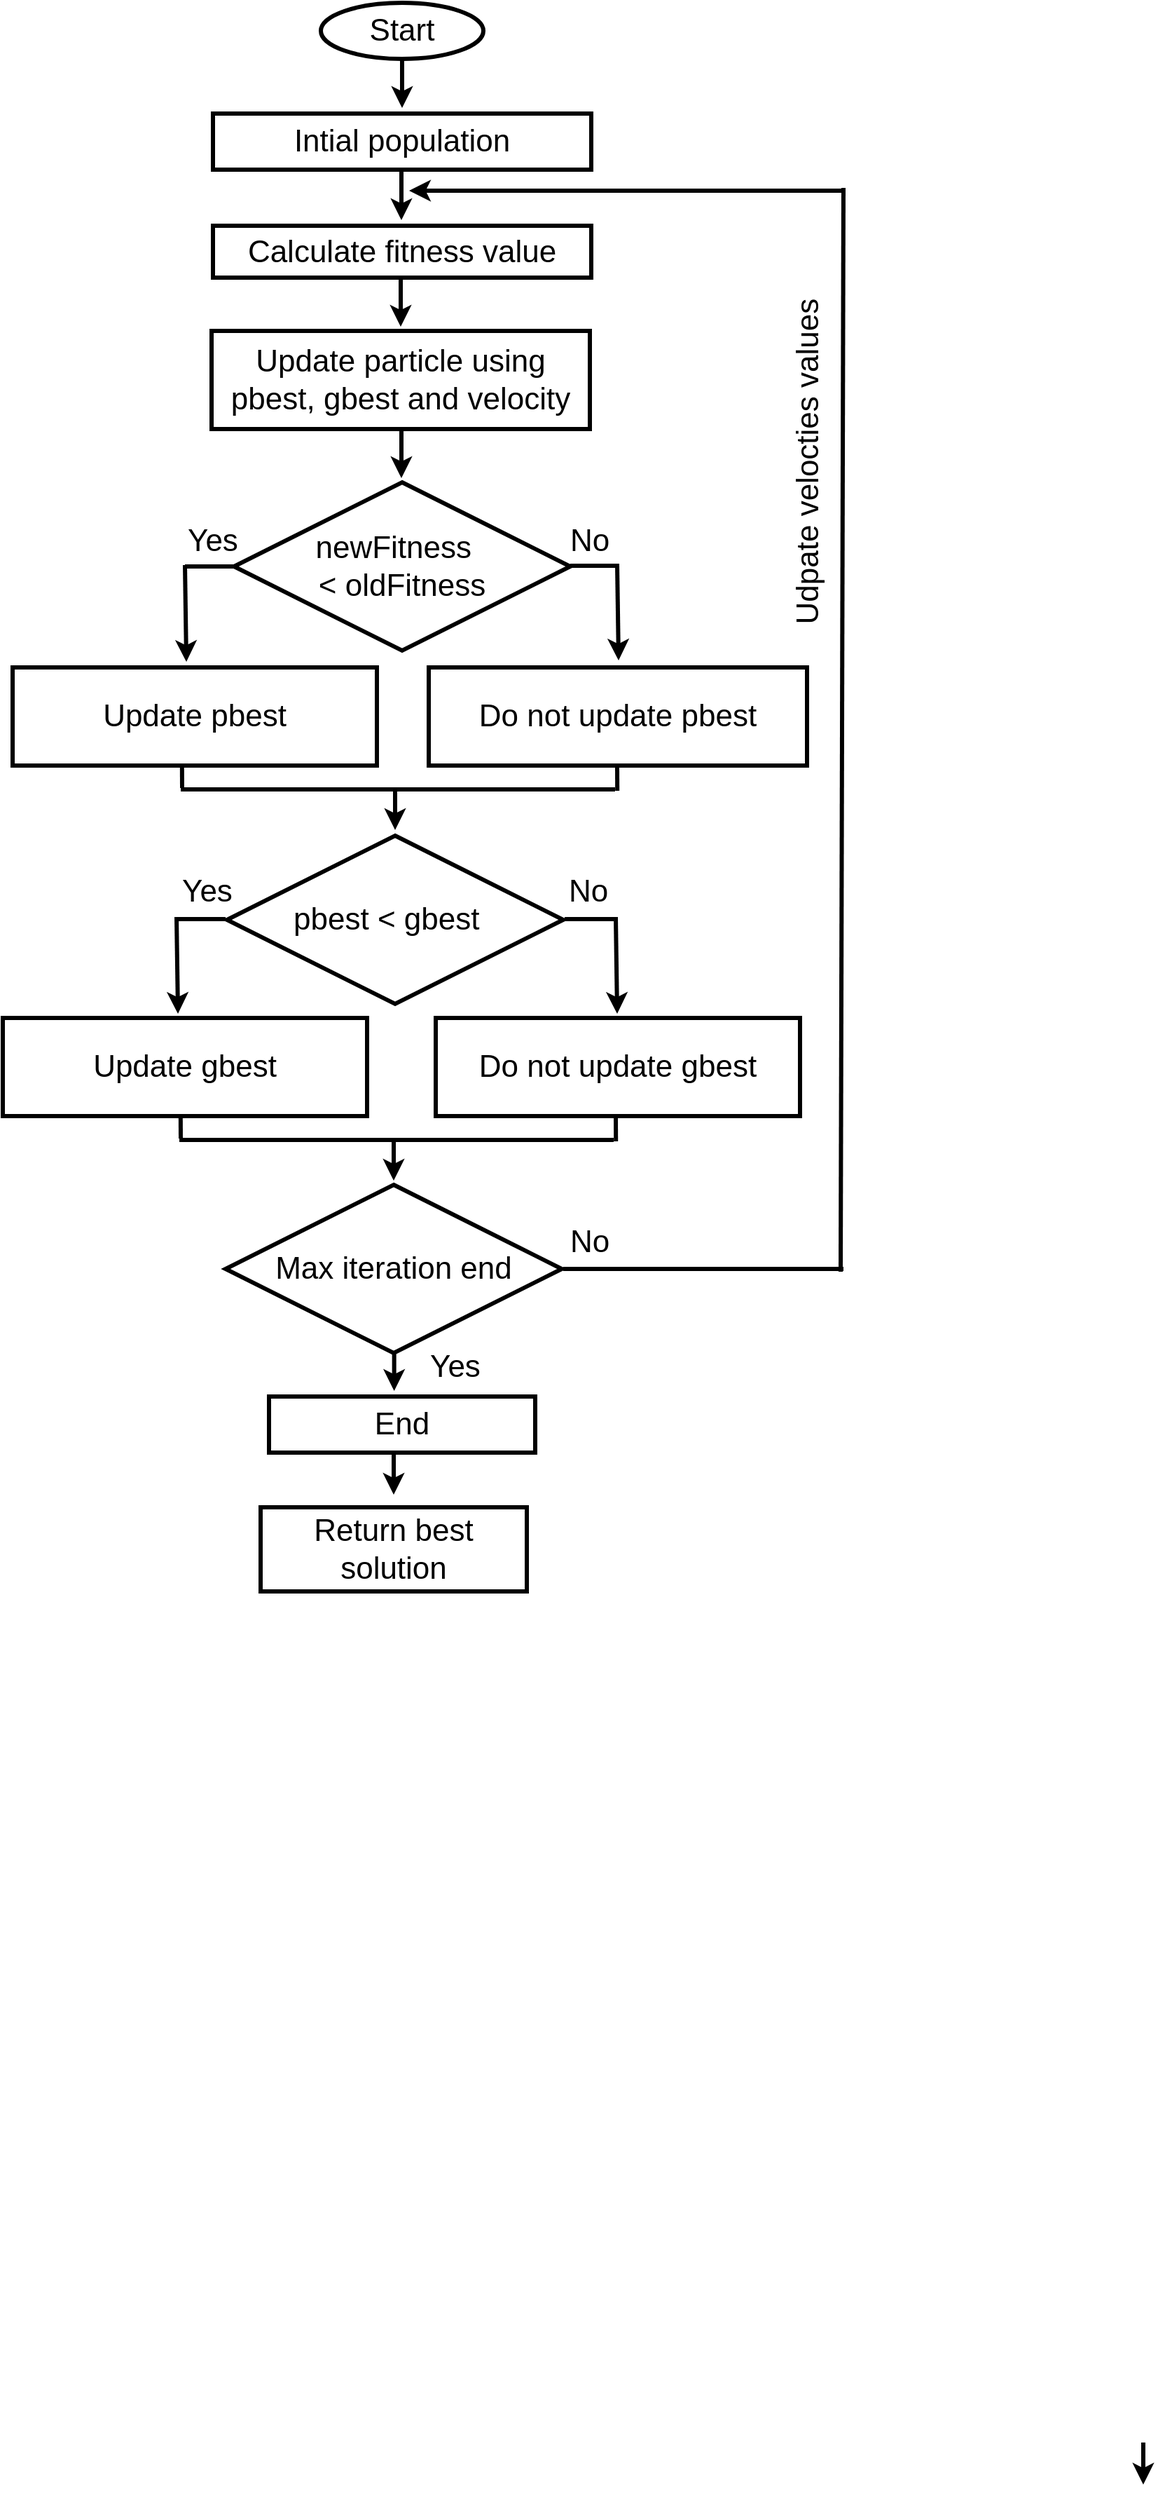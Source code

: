<mxfile version="13.9.7" type="github">
  <diagram id="FKgOVd6op9hLZ679U8hH" name="Page-1">
    <mxGraphModel dx="1157" dy="1693" grid="1" gridSize="10" guides="1" tooltips="1" connect="1" arrows="1" fold="1" page="1" pageScale="1" pageWidth="827" pageHeight="1169" math="0" shadow="0">
      <root>
        <mxCell id="0" />
        <mxCell id="1" parent="0" />
        <mxCell id="yrOu8FVgPzleTjh1yl-w-61" value="" style="group" vertex="1" connectable="0" parent="1">
          <mxGeometry x="7" y="-1160" width="814" height="1770.01" as="geometry" />
        </mxCell>
        <mxCell id="yrOu8FVgPzleTjh1yl-w-39" value="" style="endArrow=classic;html=1;strokeWidth=3;fontSize=22;entryX=0.5;entryY=0;entryDx=0;entryDy=0;" edge="1" parent="yrOu8FVgPzleTjh1yl-w-61">
          <mxGeometry x="-139.67" y="353" width="50" height="50" as="geometry">
            <mxPoint x="279.33" y="960" as="sourcePoint" />
            <mxPoint x="279.33" y="990" as="targetPoint" />
          </mxGeometry>
        </mxCell>
        <mxCell id="yrOu8FVgPzleTjh1yl-w-48" value="" style="endArrow=classic;html=1;strokeWidth=3;fontSize=22;" edge="1" parent="yrOu8FVgPzleTjh1yl-w-61">
          <mxGeometry width="50" height="50" as="geometry">
            <mxPoint x="279" y="1031" as="sourcePoint" />
            <mxPoint x="279" y="1064" as="targetPoint" />
          </mxGeometry>
        </mxCell>
        <mxCell id="yrOu8FVgPzleTjh1yl-w-14" value="" style="endArrow=classic;html=1;fontSize=22;exitX=0.5;exitY=1;exitDx=0;exitDy=0;entryX=0.5;entryY=0;entryDx=0;entryDy=0;strokeWidth=3;" edge="1" parent="yrOu8FVgPzleTjh1yl-w-61">
          <mxGeometry width="50" height="50" as="geometry">
            <mxPoint x="285" y="36" as="sourcePoint" />
            <mxPoint x="285" y="75" as="targetPoint" />
          </mxGeometry>
        </mxCell>
        <mxCell id="yrOu8FVgPzleTjh1yl-w-1" value="Start" style="ellipse;whiteSpace=wrap;html=1;fontSize=22;strokeWidth=3;" vertex="1" parent="yrOu8FVgPzleTjh1yl-w-61">
          <mxGeometry x="227" width="116" height="40" as="geometry" />
        </mxCell>
        <mxCell id="yrOu8FVgPzleTjh1yl-w-2" value="Intial population" style="rounded=0;whiteSpace=wrap;html=1;fontSize=22;strokeWidth=3;" vertex="1" parent="yrOu8FVgPzleTjh1yl-w-61">
          <mxGeometry x="150" y="79" width="270" height="40" as="geometry" />
        </mxCell>
        <mxCell id="yrOu8FVgPzleTjh1yl-w-3" value="Calculate fitness value" style="rounded=0;whiteSpace=wrap;html=1;fontSize=22;strokeWidth=3;" vertex="1" parent="yrOu8FVgPzleTjh1yl-w-61">
          <mxGeometry x="150" y="159" width="270" height="37" as="geometry" />
        </mxCell>
        <mxCell id="yrOu8FVgPzleTjh1yl-w-4" value="Update particle using pbest, gbest and velocity" style="rounded=0;whiteSpace=wrap;html=1;fontSize=22;strokeWidth=3;" vertex="1" parent="yrOu8FVgPzleTjh1yl-w-61">
          <mxGeometry x="149" y="234" width="270" height="70" as="geometry" />
        </mxCell>
        <mxCell id="yrOu8FVgPzleTjh1yl-w-5" value="newFitness&amp;nbsp;&amp;nbsp;&lt;br&gt;&amp;lt; oldFitness" style="rhombus;whiteSpace=wrap;html=1;fontSize=22;strokeWidth=3;" vertex="1" parent="yrOu8FVgPzleTjh1yl-w-61">
          <mxGeometry x="165" y="342" width="240" height="120" as="geometry" />
        </mxCell>
        <mxCell id="yrOu8FVgPzleTjh1yl-w-6" value="Update pbest" style="rounded=0;whiteSpace=wrap;html=1;fontSize=22;strokeWidth=3;" vertex="1" parent="yrOu8FVgPzleTjh1yl-w-61">
          <mxGeometry x="7" y="474" width="260" height="70" as="geometry" />
        </mxCell>
        <mxCell id="yrOu8FVgPzleTjh1yl-w-7" value="Do not update pbest" style="rounded=0;whiteSpace=wrap;html=1;fontSize=22;strokeWidth=3;" vertex="1" parent="yrOu8FVgPzleTjh1yl-w-61">
          <mxGeometry x="304" y="474" width="270" height="70" as="geometry" />
        </mxCell>
        <mxCell id="yrOu8FVgPzleTjh1yl-w-8" value="pbest &amp;lt; gbest&amp;nbsp;&amp;nbsp;&lt;br&gt;" style="rhombus;whiteSpace=wrap;html=1;fontSize=22;strokeWidth=3;" vertex="1" parent="yrOu8FVgPzleTjh1yl-w-61">
          <mxGeometry x="160" y="594" width="240" height="120" as="geometry" />
        </mxCell>
        <mxCell id="yrOu8FVgPzleTjh1yl-w-9" value="Update gbest" style="rounded=0;whiteSpace=wrap;html=1;fontSize=22;strokeWidth=3;" vertex="1" parent="yrOu8FVgPzleTjh1yl-w-61">
          <mxGeometry y="724" width="260" height="70" as="geometry" />
        </mxCell>
        <mxCell id="yrOu8FVgPzleTjh1yl-w-10" value="Do not update gbest" style="rounded=0;whiteSpace=wrap;html=1;fontSize=22;strokeWidth=3;" vertex="1" parent="yrOu8FVgPzleTjh1yl-w-61">
          <mxGeometry x="309" y="724" width="260" height="70" as="geometry" />
        </mxCell>
        <mxCell id="yrOu8FVgPzleTjh1yl-w-11" value="Max iteration end" style="rhombus;whiteSpace=wrap;html=1;fontSize=22;strokeWidth=3;" vertex="1" parent="yrOu8FVgPzleTjh1yl-w-61">
          <mxGeometry x="159" y="843" width="240" height="120" as="geometry" />
        </mxCell>
        <mxCell id="yrOu8FVgPzleTjh1yl-w-12" value="End" style="rounded=0;whiteSpace=wrap;html=1;fontSize=22;strokeWidth=3;" vertex="1" parent="yrOu8FVgPzleTjh1yl-w-61">
          <mxGeometry x="190" y="994" width="190" height="40" as="geometry" />
        </mxCell>
        <mxCell id="yrOu8FVgPzleTjh1yl-w-13" value="Return best solution" style="rounded=0;whiteSpace=wrap;html=1;fontSize=22;strokeWidth=3;" vertex="1" parent="yrOu8FVgPzleTjh1yl-w-61">
          <mxGeometry x="184" y="1073" width="190" height="60" as="geometry" />
        </mxCell>
        <mxCell id="yrOu8FVgPzleTjh1yl-w-15" value="" style="endArrow=classic;html=1;fontSize=22;exitX=0.5;exitY=1;exitDx=0;exitDy=0;entryX=0.5;entryY=0;entryDx=0;entryDy=0;strokeWidth=3;" edge="1" parent="yrOu8FVgPzleTjh1yl-w-61">
          <mxGeometry width="50" height="50" as="geometry">
            <mxPoint x="284.5" y="120" as="sourcePoint" />
            <mxPoint x="284.5" y="155" as="targetPoint" />
          </mxGeometry>
        </mxCell>
        <mxCell id="yrOu8FVgPzleTjh1yl-w-16" value="" style="endArrow=classic;html=1;fontSize=22;exitX=0.5;exitY=1;exitDx=0;exitDy=0;entryX=0.5;entryY=0;entryDx=0;entryDy=0;strokeWidth=3;" edge="1" parent="yrOu8FVgPzleTjh1yl-w-61">
          <mxGeometry width="50" height="50" as="geometry">
            <mxPoint x="284" y="196" as="sourcePoint" />
            <mxPoint x="284" y="231" as="targetPoint" />
          </mxGeometry>
        </mxCell>
        <mxCell id="yrOu8FVgPzleTjh1yl-w-17" value="" style="endArrow=classic;html=1;fontSize=22;exitX=0.5;exitY=1;exitDx=0;exitDy=0;entryX=0.5;entryY=0;entryDx=0;entryDy=0;strokeWidth=3;" edge="1" parent="yrOu8FVgPzleTjh1yl-w-61">
          <mxGeometry width="50" height="50" as="geometry">
            <mxPoint x="284.5" y="304" as="sourcePoint" />
            <mxPoint x="284.5" y="339" as="targetPoint" />
          </mxGeometry>
        </mxCell>
        <mxCell id="yrOu8FVgPzleTjh1yl-w-18" value="" style="endArrow=none;html=1;strokeWidth=3;fontSize=22;" edge="1" parent="yrOu8FVgPzleTjh1yl-w-61">
          <mxGeometry width="50" height="50" as="geometry">
            <mxPoint x="130" y="402" as="sourcePoint" />
            <mxPoint x="165" y="402" as="targetPoint" />
          </mxGeometry>
        </mxCell>
        <mxCell id="yrOu8FVgPzleTjh1yl-w-19" value="" style="endArrow=classic;html=1;strokeWidth=3;fontSize=22;entryX=0.477;entryY=-0.014;entryDx=0;entryDy=0;entryPerimeter=0;" edge="1" parent="yrOu8FVgPzleTjh1yl-w-61">
          <mxGeometry width="50" height="50" as="geometry">
            <mxPoint x="130" y="401" as="sourcePoint" />
            <mxPoint x="131.02" y="470.02" as="targetPoint" />
          </mxGeometry>
        </mxCell>
        <mxCell id="yrOu8FVgPzleTjh1yl-w-20" value="" style="endArrow=none;html=1;strokeWidth=3;fontSize=22;" edge="1" parent="yrOu8FVgPzleTjh1yl-w-61">
          <mxGeometry width="50" height="50" as="geometry">
            <mxPoint x="405" y="401.5" as="sourcePoint" />
            <mxPoint x="440" y="401.5" as="targetPoint" />
          </mxGeometry>
        </mxCell>
        <mxCell id="yrOu8FVgPzleTjh1yl-w-21" value="" style="endArrow=classic;html=1;strokeWidth=3;fontSize=22;entryX=0.477;entryY=-0.014;entryDx=0;entryDy=0;entryPerimeter=0;" edge="1" parent="yrOu8FVgPzleTjh1yl-w-61">
          <mxGeometry width="50" height="50" as="geometry">
            <mxPoint x="438.49" y="400" as="sourcePoint" />
            <mxPoint x="439.51" y="469.02" as="targetPoint" />
          </mxGeometry>
        </mxCell>
        <mxCell id="yrOu8FVgPzleTjh1yl-w-27" value="" style="endArrow=none;html=1;strokeWidth=3;fontSize=22;" edge="1" parent="yrOu8FVgPzleTjh1yl-w-61">
          <mxGeometry width="50" height="50" as="geometry">
            <mxPoint x="124" y="653.5" as="sourcePoint" />
            <mxPoint x="159" y="653.5" as="targetPoint" />
          </mxGeometry>
        </mxCell>
        <mxCell id="yrOu8FVgPzleTjh1yl-w-28" value="" style="endArrow=none;html=1;strokeWidth=3;fontSize=22;" edge="1" parent="yrOu8FVgPzleTjh1yl-w-61">
          <mxGeometry width="50" height="50" as="geometry">
            <mxPoint x="401" y="653.5" as="sourcePoint" />
            <mxPoint x="436" y="653.5" as="targetPoint" />
          </mxGeometry>
        </mxCell>
        <mxCell id="yrOu8FVgPzleTjh1yl-w-29" value="" style="endArrow=classic;html=1;strokeWidth=3;fontSize=22;entryX=0.477;entryY=-0.014;entryDx=0;entryDy=0;entryPerimeter=0;" edge="1" parent="yrOu8FVgPzleTjh1yl-w-61">
          <mxGeometry width="50" height="50" as="geometry">
            <mxPoint x="124" y="652" as="sourcePoint" />
            <mxPoint x="125.02" y="721.02" as="targetPoint" />
          </mxGeometry>
        </mxCell>
        <mxCell id="yrOu8FVgPzleTjh1yl-w-30" value="" style="endArrow=classic;html=1;strokeWidth=3;fontSize=22;entryX=0.477;entryY=-0.014;entryDx=0;entryDy=0;entryPerimeter=0;" edge="1" parent="yrOu8FVgPzleTjh1yl-w-61">
          <mxGeometry width="50" height="50" as="geometry">
            <mxPoint x="437.49" y="652" as="sourcePoint" />
            <mxPoint x="438.51" y="721.02" as="targetPoint" />
          </mxGeometry>
        </mxCell>
        <mxCell id="yrOu8FVgPzleTjh1yl-w-32" value="" style="group" vertex="1" connectable="0" parent="yrOu8FVgPzleTjh1yl-w-61">
          <mxGeometry x="126" y="793.01" width="311.6" height="46.99" as="geometry" />
        </mxCell>
        <mxCell id="yrOu8FVgPzleTjh1yl-w-33" value="" style="endArrow=none;html=1;strokeWidth=3;fontSize=22;" edge="1" parent="yrOu8FVgPzleTjh1yl-w-32">
          <mxGeometry width="50" height="50" relative="1" as="geometry">
            <mxPoint y="17.99" as="sourcePoint" />
            <mxPoint x="310" y="17.99" as="targetPoint" />
          </mxGeometry>
        </mxCell>
        <mxCell id="yrOu8FVgPzleTjh1yl-w-34" value="" style="endArrow=none;html=1;strokeWidth=3;fontSize=22;entryX=0.465;entryY=1.043;entryDx=0;entryDy=0;entryPerimeter=0;" edge="1" parent="yrOu8FVgPzleTjh1yl-w-32">
          <mxGeometry width="50" height="50" relative="1" as="geometry">
            <mxPoint x="1" y="16.99" as="sourcePoint" />
            <mxPoint x="0.9" as="targetPoint" />
          </mxGeometry>
        </mxCell>
        <mxCell id="yrOu8FVgPzleTjh1yl-w-35" value="" style="endArrow=none;html=1;strokeWidth=3;fontSize=22;entryX=0.465;entryY=1.043;entryDx=0;entryDy=0;entryPerimeter=0;" edge="1" parent="yrOu8FVgPzleTjh1yl-w-32">
          <mxGeometry width="50" height="50" relative="1" as="geometry">
            <mxPoint x="311.6" y="18.98" as="sourcePoint" />
            <mxPoint x="311.5" y="1.99" as="targetPoint" />
          </mxGeometry>
        </mxCell>
        <mxCell id="yrOu8FVgPzleTjh1yl-w-36" value="" style="endArrow=classic;html=1;strokeWidth=3;fontSize=22;entryX=0.5;entryY=0;entryDx=0;entryDy=0;" edge="1" parent="yrOu8FVgPzleTjh1yl-w-32">
          <mxGeometry width="50" height="50" relative="1" as="geometry">
            <mxPoint x="153" y="16.99" as="sourcePoint" />
            <mxPoint x="153" y="46.99" as="targetPoint" />
          </mxGeometry>
        </mxCell>
        <mxCell id="yrOu8FVgPzleTjh1yl-w-22" value="" style="endArrow=none;html=1;strokeWidth=3;fontSize=22;" edge="1" parent="yrOu8FVgPzleTjh1yl-w-61">
          <mxGeometry x="127" y="543" width="50" height="50" as="geometry">
            <mxPoint x="127" y="560.99" as="sourcePoint" />
            <mxPoint x="437" y="560.99" as="targetPoint" />
          </mxGeometry>
        </mxCell>
        <mxCell id="yrOu8FVgPzleTjh1yl-w-24" value="" style="endArrow=none;html=1;strokeWidth=3;fontSize=22;entryX=0.465;entryY=1.043;entryDx=0;entryDy=0;entryPerimeter=0;" edge="1" parent="yrOu8FVgPzleTjh1yl-w-61">
          <mxGeometry x="127" y="543" width="50" height="50" as="geometry">
            <mxPoint x="128" y="559.99" as="sourcePoint" />
            <mxPoint x="127.9" y="543" as="targetPoint" />
          </mxGeometry>
        </mxCell>
        <mxCell id="yrOu8FVgPzleTjh1yl-w-25" value="" style="endArrow=none;html=1;strokeWidth=3;fontSize=22;entryX=0.465;entryY=1.043;entryDx=0;entryDy=0;entryPerimeter=0;" edge="1" parent="yrOu8FVgPzleTjh1yl-w-61">
          <mxGeometry x="127" y="543" width="50" height="50" as="geometry">
            <mxPoint x="438.6" y="561.98" as="sourcePoint" />
            <mxPoint x="438.5" y="544.99" as="targetPoint" />
          </mxGeometry>
        </mxCell>
        <mxCell id="yrOu8FVgPzleTjh1yl-w-26" value="" style="endArrow=classic;html=1;strokeWidth=3;fontSize=22;entryX=0.5;entryY=0;entryDx=0;entryDy=0;" edge="1" parent="yrOu8FVgPzleTjh1yl-w-61">
          <mxGeometry x="127" y="543" width="50" height="50" as="geometry">
            <mxPoint x="280" y="559.99" as="sourcePoint" />
            <mxPoint x="280" y="589.99" as="targetPoint" />
          </mxGeometry>
        </mxCell>
        <mxCell id="yrOu8FVgPzleTjh1yl-w-47" value="" style="endArrow=classic;html=1;strokeWidth=3;fontSize=22;entryX=0.5;entryY=0;entryDx=0;entryDy=0;" edge="1" parent="yrOu8FVgPzleTjh1yl-w-61">
          <mxGeometry x="127" y="543" width="50" height="50" as="geometry">
            <mxPoint x="814" y="1740.01" as="sourcePoint" />
            <mxPoint x="814" y="1770.01" as="targetPoint" />
          </mxGeometry>
        </mxCell>
        <mxCell id="yrOu8FVgPzleTjh1yl-w-51" value="" style="endArrow=none;html=1;strokeWidth=3;fontSize=22;" edge="1" parent="yrOu8FVgPzleTjh1yl-w-61">
          <mxGeometry width="50" height="50" relative="1" as="geometry">
            <mxPoint x="400" y="903" as="sourcePoint" />
            <mxPoint x="600" y="903" as="targetPoint" />
          </mxGeometry>
        </mxCell>
        <mxCell id="yrOu8FVgPzleTjh1yl-w-52" value="" style="endArrow=none;html=1;strokeWidth=3;fontSize=22;" edge="1" parent="yrOu8FVgPzleTjh1yl-w-61">
          <mxGeometry width="50" height="50" relative="1" as="geometry">
            <mxPoint x="598" y="905" as="sourcePoint" />
            <mxPoint x="600" y="132" as="targetPoint" />
          </mxGeometry>
        </mxCell>
        <mxCell id="yrOu8FVgPzleTjh1yl-w-53" value="" style="endArrow=classic;html=1;strokeWidth=3;fontSize=22;" edge="1" parent="yrOu8FVgPzleTjh1yl-w-61">
          <mxGeometry width="50" height="50" relative="1" as="geometry">
            <mxPoint x="601" y="134" as="sourcePoint" />
            <mxPoint x="290" y="134" as="targetPoint" />
          </mxGeometry>
        </mxCell>
        <mxCell id="yrOu8FVgPzleTjh1yl-w-54" value="No" style="text;html=1;strokeColor=none;fillColor=none;align=center;verticalAlign=middle;whiteSpace=wrap;rounded=0;fontSize=22;" vertex="1" parent="yrOu8FVgPzleTjh1yl-w-61">
          <mxGeometry x="399" y="874" width="40" height="20" as="geometry" />
        </mxCell>
        <mxCell id="yrOu8FVgPzleTjh1yl-w-55" value="Yes" style="text;html=1;strokeColor=none;fillColor=none;align=center;verticalAlign=middle;whiteSpace=wrap;rounded=0;fontSize=22;" vertex="1" parent="yrOu8FVgPzleTjh1yl-w-61">
          <mxGeometry x="303" y="963" width="40" height="20" as="geometry" />
        </mxCell>
        <mxCell id="yrOu8FVgPzleTjh1yl-w-56" value="Yes" style="text;html=1;strokeColor=none;fillColor=none;align=center;verticalAlign=middle;whiteSpace=wrap;rounded=0;fontSize=22;" vertex="1" parent="yrOu8FVgPzleTjh1yl-w-61">
          <mxGeometry x="126" y="624" width="40" height="20" as="geometry" />
        </mxCell>
        <mxCell id="yrOu8FVgPzleTjh1yl-w-57" value="No" style="text;html=1;strokeColor=none;fillColor=none;align=center;verticalAlign=middle;whiteSpace=wrap;rounded=0;fontSize=22;" vertex="1" parent="yrOu8FVgPzleTjh1yl-w-61">
          <mxGeometry x="397.6" y="624" width="40" height="20" as="geometry" />
        </mxCell>
        <mxCell id="yrOu8FVgPzleTjh1yl-w-58" value="Yes" style="text;html=1;strokeColor=none;fillColor=none;align=center;verticalAlign=middle;whiteSpace=wrap;rounded=0;fontSize=22;" vertex="1" parent="yrOu8FVgPzleTjh1yl-w-61">
          <mxGeometry x="130" y="374" width="40" height="20" as="geometry" />
        </mxCell>
        <mxCell id="yrOu8FVgPzleTjh1yl-w-59" value="No" style="text;html=1;strokeColor=none;fillColor=none;align=center;verticalAlign=middle;whiteSpace=wrap;rounded=0;fontSize=22;" vertex="1" parent="yrOu8FVgPzleTjh1yl-w-61">
          <mxGeometry x="399" y="374" width="40" height="20" as="geometry" />
        </mxCell>
        <mxCell id="yrOu8FVgPzleTjh1yl-w-60" value="Udpate velocties values&amp;nbsp;" style="text;html=1;strokeColor=none;fillColor=none;align=center;verticalAlign=middle;whiteSpace=wrap;rounded=0;fontSize=22;rotation=-90;" vertex="1" parent="yrOu8FVgPzleTjh1yl-w-61">
          <mxGeometry x="420" y="304" width="310" height="40" as="geometry" />
        </mxCell>
      </root>
    </mxGraphModel>
  </diagram>
</mxfile>

